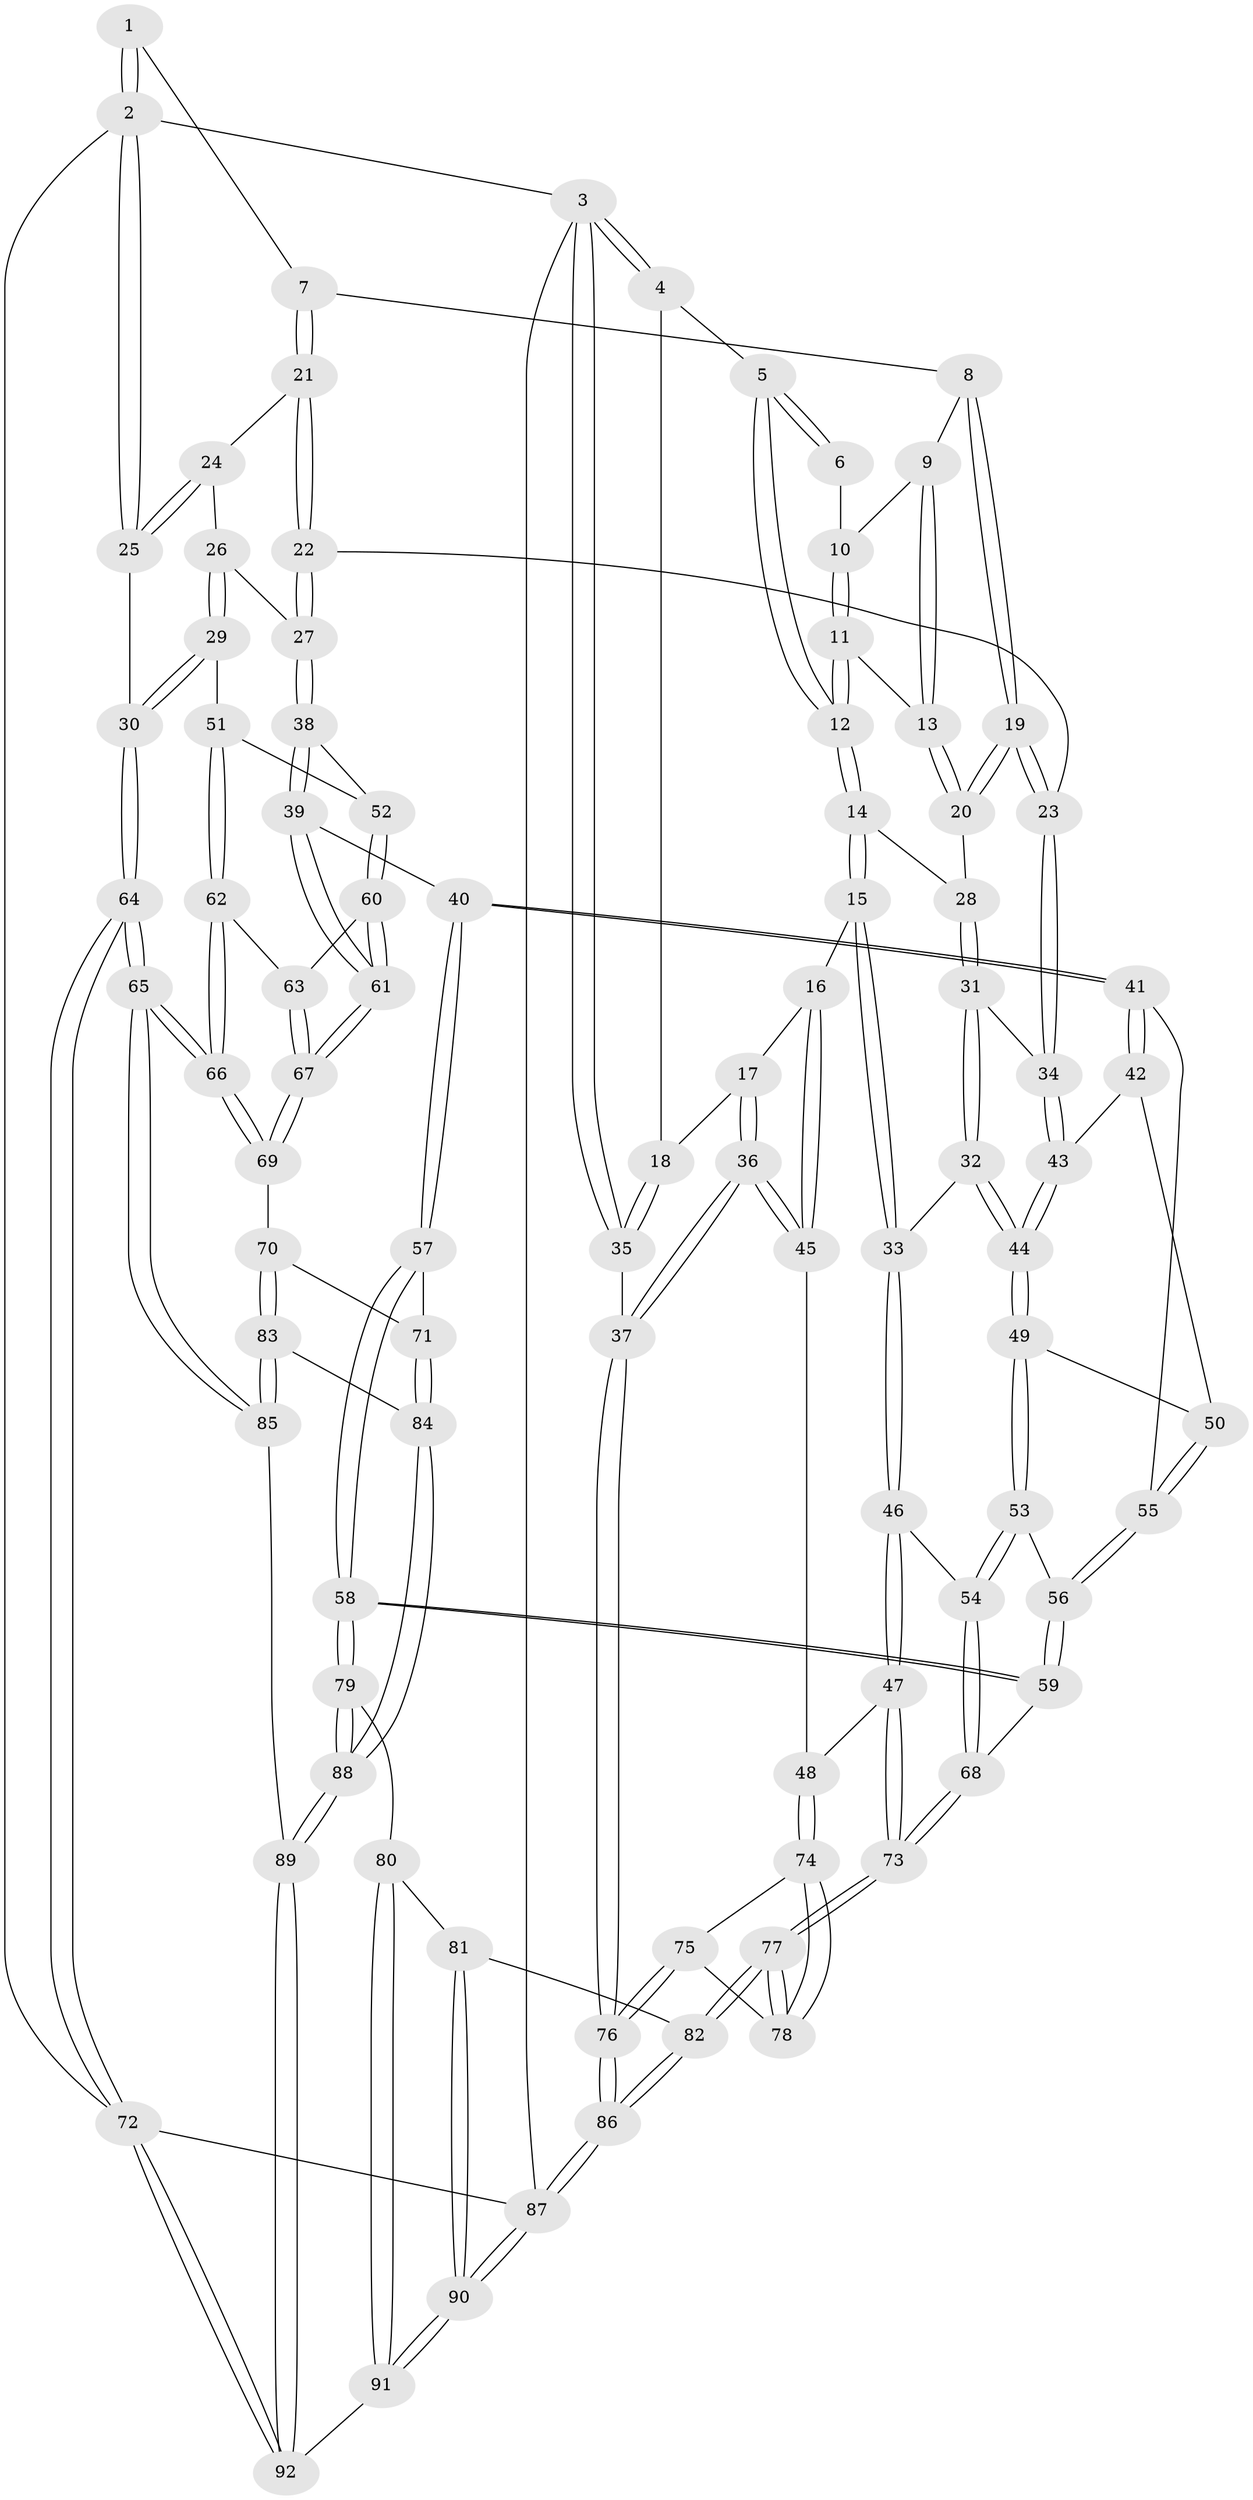 // Generated by graph-tools (version 1.1) at 2025/38/03/09/25 02:38:43]
// undirected, 92 vertices, 227 edges
graph export_dot {
graph [start="1"]
  node [color=gray90,style=filled];
  1 [pos="+0.7311345918403542+0"];
  2 [pos="+1+0"];
  3 [pos="+0+0"];
  4 [pos="+0.21111738739276711+0"];
  5 [pos="+0.25073033218087576+0"];
  6 [pos="+0.35202805946836435+0"];
  7 [pos="+0.731922256741376+0"];
  8 [pos="+0.6130451252103968+0.06873793275119124"];
  9 [pos="+0.5642035844069689+0.07634322835021694"];
  10 [pos="+0.4853219831272829+0.028982280871015856"];
  11 [pos="+0.46386607387581136+0.13691787486174006"];
  12 [pos="+0.38454127771145735+0.1449137900093816"];
  13 [pos="+0.5067195865837487+0.15974189283772197"];
  14 [pos="+0.37171377601941236+0.1710732083017819"];
  15 [pos="+0.23833512849424937+0.2684178091217099"];
  16 [pos="+0.1933861353921986+0.25229176716372587"];
  17 [pos="+0.16875337668604568+0.22941553262089073"];
  18 [pos="+0.15761871569379837+0.21492722514399126"];
  19 [pos="+0.5992621223349416+0.24637368614216182"];
  20 [pos="+0.5193853587227064+0.18220439748580444"];
  21 [pos="+0.7590432907124679+0.034485383484621226"];
  22 [pos="+0.6245378440606146+0.27316354501440454"];
  23 [pos="+0.615490082267772+0.2723292795205063"];
  24 [pos="+0.8114778036054625+0.09272412025109421"];
  25 [pos="+1+0"];
  26 [pos="+0.8332077922088796+0.15446644144247618"];
  27 [pos="+0.7118020542912948+0.3147767082642302"];
  28 [pos="+0.4372436793335986+0.24252261260349375"];
  29 [pos="+1+0.3154602251644878"];
  30 [pos="+1+0.2960537125982132"];
  31 [pos="+0.4387531778933109+0.2541917884685498"];
  32 [pos="+0.4098698071829943+0.362467687350453"];
  33 [pos="+0.3049302596599996+0.3484410460503155"];
  34 [pos="+0.614209770458096+0.2733932743062996"];
  35 [pos="+0+0.2075834660579469"];
  36 [pos="+0+0.4902341951433329"];
  37 [pos="+0+0.5004628396805613"];
  38 [pos="+0.7654590393869672+0.39297784536458025"];
  39 [pos="+0.7184303124679804+0.48115082546260046"];
  40 [pos="+0.667037709746728+0.5023357579603519"];
  41 [pos="+0.6150312254688624+0.4782971560668862"];
  42 [pos="+0.5769957441584488+0.3904639300560588"];
  43 [pos="+0.6140057852357891+0.2736122641454458"];
  44 [pos="+0.4210590469265622+0.36922843512737263"];
  45 [pos="+0.09208464834469318+0.4964452024505848"];
  46 [pos="+0.2665171134192415+0.4919150752946688"];
  47 [pos="+0.1988933116689825+0.5322277849055927"];
  48 [pos="+0.16143499382950321+0.5402586342825358"];
  49 [pos="+0.43119014179540693+0.38920334709560156"];
  50 [pos="+0.4972025320934113+0.4334492778976949"];
  51 [pos="+0.9420292138638553+0.39105626665515114"];
  52 [pos="+0.9240069843586269+0.3926499954831381"];
  53 [pos="+0.41789621677573274+0.4502503527564394"];
  54 [pos="+0.38170361575085776+0.5537081745410458"];
  55 [pos="+0.5222176447865192+0.4844228858221975"];
  56 [pos="+0.5010023105911661+0.5357164886335367"];
  57 [pos="+0.5813537164768706+0.660452200809139"];
  58 [pos="+0.5544052498979107+0.6749917984408496"];
  59 [pos="+0.48349758998088105+0.5941384347870358"];
  60 [pos="+0.8294772487638824+0.5536853450625104"];
  61 [pos="+0.7772898179481743+0.5790462601827338"];
  62 [pos="+0.9270049630422564+0.5457280009365979"];
  63 [pos="+0.9009406929769256+0.552348800276622"];
  64 [pos="+1+1"];
  65 [pos="+1+0.8997777021678247"];
  66 [pos="+0.9996693559868237+0.7819095252542255"];
  67 [pos="+0.7879594808052499+0.634953288992925"];
  68 [pos="+0.3928634510123137+0.5714715670720846"];
  69 [pos="+0.7888730194531206+0.6476926776209413"];
  70 [pos="+0.745307892596588+0.668489603631013"];
  71 [pos="+0.6905462216492859+0.6731868999731646"];
  72 [pos="+1+1"];
  73 [pos="+0.3211631656327185+0.6727485338427642"];
  74 [pos="+0.15981177358767656+0.5597851435821211"];
  75 [pos="+0.07912820542423116+0.6934832609802389"];
  76 [pos="+0+0.9343768989689574"];
  77 [pos="+0.29763514964542087+0.8038291984817282"];
  78 [pos="+0.21833625411682747+0.718805349013691"];
  79 [pos="+0.5155824235907835+0.8119776862254076"];
  80 [pos="+0.40320846239105396+0.830112570086528"];
  81 [pos="+0.37325302580868774+0.8245709364541427"];
  82 [pos="+0.2979081723232042+0.8048938864657785"];
  83 [pos="+0.7363917152527445+0.8320644317300107"];
  84 [pos="+0.7075704948581897+0.8323642246903382"];
  85 [pos="+0.8954387110151109+0.8818653824742677"];
  86 [pos="+0+1"];
  87 [pos="+0+1"];
  88 [pos="+0.5636678851520923+0.857633951887243"];
  89 [pos="+0.6020176127027282+1"];
  90 [pos="+0.270767838955262+1"];
  91 [pos="+0.40396470011429725+1"];
  92 [pos="+0.5952611909855835+1"];
  1 -- 2;
  1 -- 2;
  1 -- 7;
  2 -- 3;
  2 -- 25;
  2 -- 25;
  2 -- 72;
  3 -- 4;
  3 -- 4;
  3 -- 35;
  3 -- 35;
  3 -- 87;
  4 -- 5;
  4 -- 18;
  5 -- 6;
  5 -- 6;
  5 -- 12;
  5 -- 12;
  6 -- 10;
  7 -- 8;
  7 -- 21;
  7 -- 21;
  8 -- 9;
  8 -- 19;
  8 -- 19;
  9 -- 10;
  9 -- 13;
  9 -- 13;
  10 -- 11;
  10 -- 11;
  11 -- 12;
  11 -- 12;
  11 -- 13;
  12 -- 14;
  12 -- 14;
  13 -- 20;
  13 -- 20;
  14 -- 15;
  14 -- 15;
  14 -- 28;
  15 -- 16;
  15 -- 33;
  15 -- 33;
  16 -- 17;
  16 -- 45;
  16 -- 45;
  17 -- 18;
  17 -- 36;
  17 -- 36;
  18 -- 35;
  18 -- 35;
  19 -- 20;
  19 -- 20;
  19 -- 23;
  19 -- 23;
  20 -- 28;
  21 -- 22;
  21 -- 22;
  21 -- 24;
  22 -- 23;
  22 -- 27;
  22 -- 27;
  23 -- 34;
  23 -- 34;
  24 -- 25;
  24 -- 25;
  24 -- 26;
  25 -- 30;
  26 -- 27;
  26 -- 29;
  26 -- 29;
  27 -- 38;
  27 -- 38;
  28 -- 31;
  28 -- 31;
  29 -- 30;
  29 -- 30;
  29 -- 51;
  30 -- 64;
  30 -- 64;
  31 -- 32;
  31 -- 32;
  31 -- 34;
  32 -- 33;
  32 -- 44;
  32 -- 44;
  33 -- 46;
  33 -- 46;
  34 -- 43;
  34 -- 43;
  35 -- 37;
  36 -- 37;
  36 -- 37;
  36 -- 45;
  36 -- 45;
  37 -- 76;
  37 -- 76;
  38 -- 39;
  38 -- 39;
  38 -- 52;
  39 -- 40;
  39 -- 61;
  39 -- 61;
  40 -- 41;
  40 -- 41;
  40 -- 57;
  40 -- 57;
  41 -- 42;
  41 -- 42;
  41 -- 55;
  42 -- 43;
  42 -- 50;
  43 -- 44;
  43 -- 44;
  44 -- 49;
  44 -- 49;
  45 -- 48;
  46 -- 47;
  46 -- 47;
  46 -- 54;
  47 -- 48;
  47 -- 73;
  47 -- 73;
  48 -- 74;
  48 -- 74;
  49 -- 50;
  49 -- 53;
  49 -- 53;
  50 -- 55;
  50 -- 55;
  51 -- 52;
  51 -- 62;
  51 -- 62;
  52 -- 60;
  52 -- 60;
  53 -- 54;
  53 -- 54;
  53 -- 56;
  54 -- 68;
  54 -- 68;
  55 -- 56;
  55 -- 56;
  56 -- 59;
  56 -- 59;
  57 -- 58;
  57 -- 58;
  57 -- 71;
  58 -- 59;
  58 -- 59;
  58 -- 79;
  58 -- 79;
  59 -- 68;
  60 -- 61;
  60 -- 61;
  60 -- 63;
  61 -- 67;
  61 -- 67;
  62 -- 63;
  62 -- 66;
  62 -- 66;
  63 -- 67;
  63 -- 67;
  64 -- 65;
  64 -- 65;
  64 -- 72;
  64 -- 72;
  65 -- 66;
  65 -- 66;
  65 -- 85;
  65 -- 85;
  66 -- 69;
  66 -- 69;
  67 -- 69;
  67 -- 69;
  68 -- 73;
  68 -- 73;
  69 -- 70;
  70 -- 71;
  70 -- 83;
  70 -- 83;
  71 -- 84;
  71 -- 84;
  72 -- 92;
  72 -- 92;
  72 -- 87;
  73 -- 77;
  73 -- 77;
  74 -- 75;
  74 -- 78;
  74 -- 78;
  75 -- 76;
  75 -- 76;
  75 -- 78;
  76 -- 86;
  76 -- 86;
  77 -- 78;
  77 -- 78;
  77 -- 82;
  77 -- 82;
  79 -- 80;
  79 -- 88;
  79 -- 88;
  80 -- 81;
  80 -- 91;
  80 -- 91;
  81 -- 82;
  81 -- 90;
  81 -- 90;
  82 -- 86;
  82 -- 86;
  83 -- 84;
  83 -- 85;
  83 -- 85;
  84 -- 88;
  84 -- 88;
  85 -- 89;
  86 -- 87;
  86 -- 87;
  87 -- 90;
  87 -- 90;
  88 -- 89;
  88 -- 89;
  89 -- 92;
  89 -- 92;
  90 -- 91;
  90 -- 91;
  91 -- 92;
}
